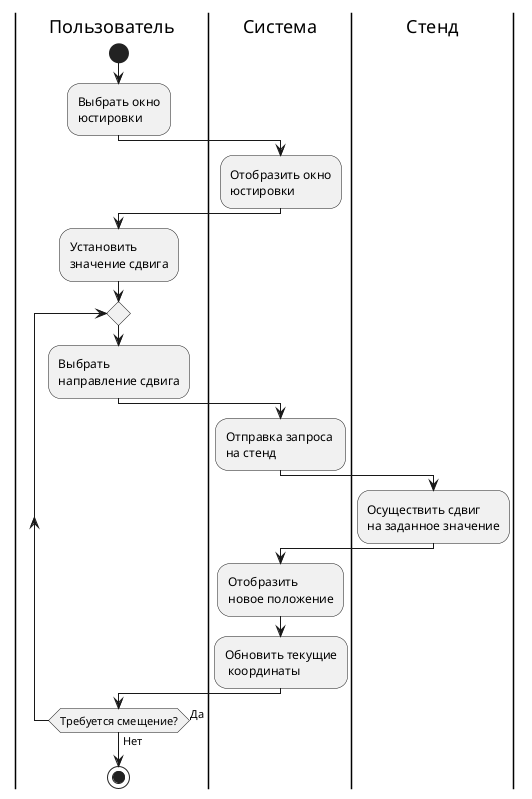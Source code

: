 @startuml aligment

|Пользователь|
start
:Выбрать окно\nюстировки;

|Система|
:Отобразить окно\nюстировки;

|Пользователь|
:Установить \nзначение сдвига;
repeat
:Выбрать \nнаправление сдвига;

|Система|
:Отправка запроса \nна стенд;

|Стенд|
:Осуществить сдвиг \nна заданное значение;

|Система|
:Отобразить \nновое положение;
:Обновить текущие\n координаты;

|Пользователь|
repeat while (Требуется смещение?) is (Да) not (Нет)
stop

@enduml